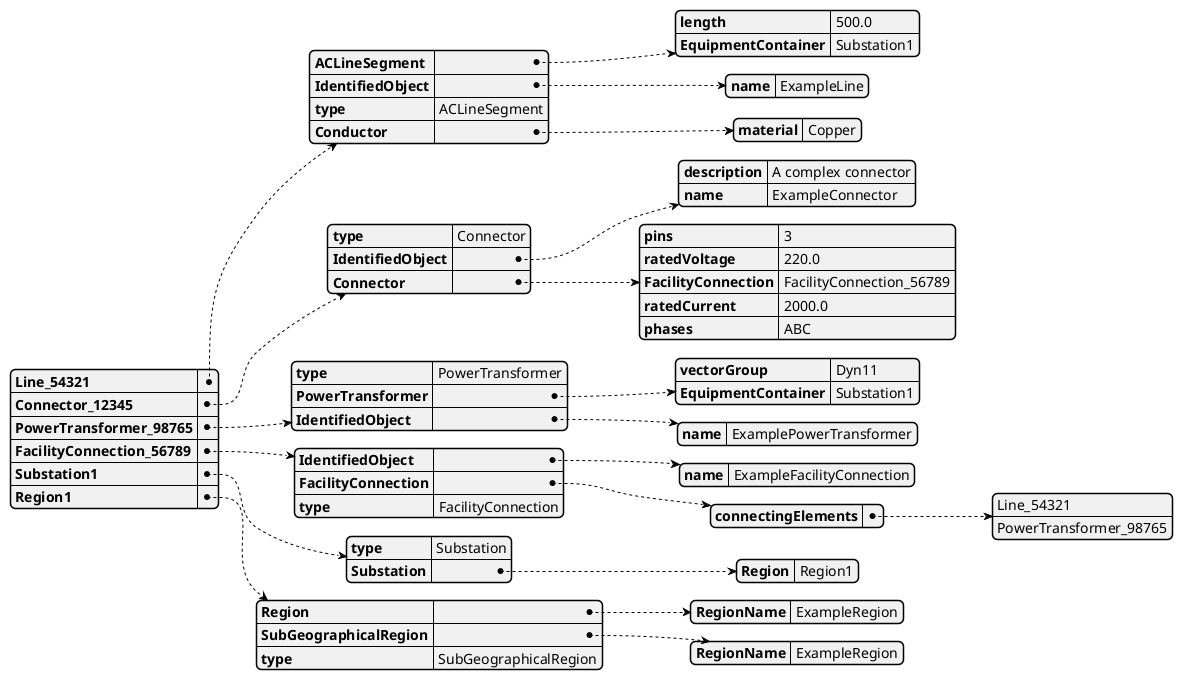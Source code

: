 @startjson
{
  "Line_54321": {
    "ACLineSegment": {
      "length": "500.0",
      "EquipmentContainer": "Substation1"
    },
    "IdentifiedObject": {
      "name": "ExampleLine"
    },
    "type": "ACLineSegment",
    "Conductor": {
      "material": "Copper"
    }
  },
  "Connector_12345": {
    "type": "Connector",
    "IdentifiedObject": {
      "description": "A complex connector",
      "name": "ExampleConnector"
    },
    "Connector": {
      "pins": "3",
      "ratedVoltage": "220.0",
      "FacilityConnection": "FacilityConnection_56789",
      "ratedCurrent": "2000.0",
      "phases": "ABC"
    }
  },
  "PowerTransformer_98765": {
    "type": "PowerTransformer",
    "PowerTransformer": {
      "vectorGroup": "Dyn11",
      "EquipmentContainer": "Substation1"
    },
    "IdentifiedObject": {
      "name": "ExamplePowerTransformer"
    }
  },
  "FacilityConnection_56789": {
    "IdentifiedObject": {
      "name": "ExampleFacilityConnection"
    },
    "FacilityConnection": {
      "connectingElements": [
        "Line_54321",
        "PowerTransformer_98765"
      ]
    },
    "type": "FacilityConnection"
  },
  "Substation1": {
    "type": "Substation",
    "Substation": {
      "Region": "Region1"
    }
  },
  "Region1": {
    "Region": {
      "RegionName": "ExampleRegion"
    },
    "SubGeographicalRegion": {
      "RegionName": "ExampleRegion"
    },
    "type": "SubGeographicalRegion"
  }
}
@endjson